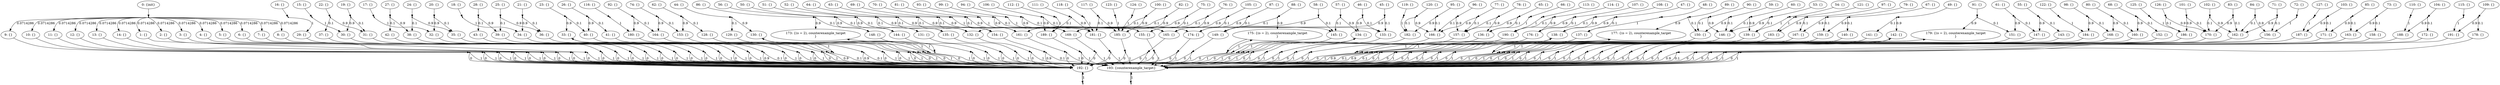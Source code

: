 digraph model {
	0 [ label = "0: {init}" ];
	1 [ label = "1: {}" ];
	2 [ label = "2: {}" ];
	3 [ label = "3: {}" ];
	4 [ label = "4: {}" ];
	5 [ label = "5: {}" ];
	6 [ label = "6: {}" ];
	7 [ label = "7: {}" ];
	8 [ label = "8: {}" ];
	9 [ label = "9: {}" ];
	10 [ label = "10: {}" ];
	11 [ label = "11: {}" ];
	12 [ label = "12: {}" ];
	13 [ label = "13: {}" ];
	14 [ label = "14: {}" ];
	15 [ label = "15: {}" ];
	16 [ label = "16: {}" ];
	17 [ label = "17: {}" ];
	18 [ label = "18: {}" ];
	19 [ label = "19: {}" ];
	20 [ label = "20: {}" ];
	21 [ label = "21: {}" ];
	22 [ label = "22: {}" ];
	23 [ label = "23: {}" ];
	24 [ label = "24: {}" ];
	25 [ label = "25: {}" ];
	26 [ label = "26: {}" ];
	27 [ label = "27: {}" ];
	28 [ label = "28: {}" ];
	29 [ label = "29: {}" ];
	30 [ label = "30: {}" ];
	31 [ label = "31: {}" ];
	32 [ label = "32: {}" ];
	33 [ label = "33: {}" ];
	34 [ label = "34: {}" ];
	35 [ label = "35: {}" ];
	36 [ label = "36: {}" ];
	37 [ label = "37: {}" ];
	38 [ label = "38: {}" ];
	39 [ label = "39: {}" ];
	40 [ label = "40: {}" ];
	41 [ label = "41: {}" ];
	42 [ label = "42: {}" ];
	43 [ label = "43: {}" ];
	44 [ label = "44: {}" ];
	45 [ label = "45: {}" ];
	46 [ label = "46: {}" ];
	47 [ label = "47: {}" ];
	48 [ label = "48: {}" ];
	49 [ label = "49: {}" ];
	50 [ label = "50: {}" ];
	51 [ label = "51: {}" ];
	52 [ label = "52: {}" ];
	53 [ label = "53: {}" ];
	54 [ label = "54: {}" ];
	55 [ label = "55: {}" ];
	56 [ label = "56: {}" ];
	57 [ label = "57: {}" ];
	58 [ label = "58: {}" ];
	59 [ label = "59: {}" ];
	60 [ label = "60: {}" ];
	61 [ label = "61: {}" ];
	62 [ label = "62: {}" ];
	63 [ label = "63: {}" ];
	64 [ label = "64: {}" ];
	65 [ label = "65: {}" ];
	66 [ label = "66: {}" ];
	67 [ label = "67: {}" ];
	68 [ label = "68: {}" ];
	69 [ label = "69: {}" ];
	70 [ label = "70: {}" ];
	71 [ label = "71: {}" ];
	72 [ label = "72: {}" ];
	73 [ label = "73: {}" ];
	74 [ label = "74: {}" ];
	75 [ label = "75: {}" ];
	76 [ label = "76: {}" ];
	77 [ label = "77: {}" ];
	78 [ label = "78: {}" ];
	79 [ label = "79: {}" ];
	80 [ label = "80: {}" ];
	81 [ label = "81: {}" ];
	82 [ label = "82: {}" ];
	83 [ label = "83: {}" ];
	84 [ label = "84: {}" ];
	85 [ label = "85: {}" ];
	86 [ label = "86: {}" ];
	87 [ label = "87: {}" ];
	88 [ label = "88: {}" ];
	89 [ label = "89: {}" ];
	90 [ label = "90: {}" ];
	91 [ label = "91: {}" ];
	92 [ label = "92: {}" ];
	93 [ label = "93: {}" ];
	94 [ label = "94: {}" ];
	95 [ label = "95: {}" ];
	96 [ label = "96: {}" ];
	97 [ label = "97: {}" ];
	98 [ label = "98: {}" ];
	99 [ label = "99: {}" ];
	100 [ label = "100: {}" ];
	101 [ label = "101: {}" ];
	102 [ label = "102: {}" ];
	103 [ label = "103: {}" ];
	104 [ label = "104: {}" ];
	105 [ label = "105: {}" ];
	106 [ label = "106: {}" ];
	107 [ label = "107: {}" ];
	108 [ label = "108: {}" ];
	109 [ label = "109: {}" ];
	110 [ label = "110: {}" ];
	111 [ label = "111: {}" ];
	112 [ label = "112: {}" ];
	113 [ label = "113: {}" ];
	114 [ label = "114: {}" ];
	115 [ label = "115: {}" ];
	116 [ label = "116: {}" ];
	117 [ label = "117: {}" ];
	118 [ label = "118: {}" ];
	119 [ label = "119: {}" ];
	120 [ label = "120: {}" ];
	121 [ label = "121: {}" ];
	122 [ label = "122: {}" ];
	123 [ label = "123: {}" ];
	124 [ label = "124: {}" ];
	125 [ label = "125: {}" ];
	126 [ label = "126: {}" ];
	127 [ label = "127: {}" ];
	128 [ label = "128: {}" ];
	129 [ label = "129: {}" ];
	130 [ label = "130: {}" ];
	131 [ label = "131: {}" ];
	132 [ label = "132: {}" ];
	133 [ label = "133: {}" ];
	134 [ label = "134: {}" ];
	135 [ label = "135: {}" ];
	136 [ label = "136: {}" ];
	137 [ label = "137: {}" ];
	138 [ label = "138: {}" ];
	139 [ label = "139: {}" ];
	140 [ label = "140: {}" ];
	141 [ label = "141: {}" ];
	142 [ label = "142: {}" ];
	143 [ label = "143: {}" ];
	144 [ label = "144: {}" ];
	145 [ label = "145: {}" ];
	146 [ label = "146: {}" ];
	147 [ label = "147: {}" ];
	148 [ label = "148: {}" ];
	149 [ label = "149: {}" ];
	150 [ label = "150: {}" ];
	151 [ label = "151: {}" ];
	152 [ label = "152: {}" ];
	153 [ label = "153: {}" ];
	154 [ label = "154: {}" ];
	155 [ label = "155: {}" ];
	156 [ label = "156: {}" ];
	157 [ label = "157: {}" ];
	158 [ label = "158: {}" ];
	159 [ label = "159: {}" ];
	160 [ label = "160: {}" ];
	161 [ label = "161: {}" ];
	162 [ label = "162: {}" ];
	163 [ label = "163: {}" ];
	164 [ label = "164: {}" ];
	165 [ label = "165: {}" ];
	166 [ label = "166: {}" ];
	167 [ label = "167: {}" ];
	168 [ label = "168: {}" ];
	169 [ label = "169: {}" ];
	170 [ label = "170: {}" ];
	171 [ label = "171: {}" ];
	172 [ label = "172: {}" ];
	173 [ label = "173: {(o = 2), counterexample_target
}" ];
	174 [ label = "174: {}" ];
	175 [ label = "175: {(o = 2), counterexample_target
}" ];
	176 [ label = "176: {}" ];
	177 [ label = "177: {(o = 2), counterexample_target
}" ];
	178 [ label = "178: {}" ];
	179 [ label = "179: {(o = 2), counterexample_target
}" ];
	180 [ label = "180: {}" ];
	181 [ label = "181: {}" ];
	182 [ label = "182: {}" ];
	183 [ label = "183: {}" ];
	184 [ label = "184: {}" ];
	185 [ label = "185: {}" ];
	186 [ label = "186: {}" ];
	187 [ label = "187: {}" ];
	188 [ label = "188: {}" ];
	189 [ label = "189: {}" ];
	190 [ label = "190: {}" ];
	191 [ label = "191: {}" ];
	192 [ label = "192: {}" ];
	193 [ label = "193: {counterexample_target}" ];
	"0c0" [shape = "point"];
	0 -> "0c0";
	"0c0" -> 1 [ label= "0.0714286" ];
	"0c0" -> 2 [ label= "0.0714286" ];
	"0c0" -> 3 [ label= "0.0714286" ];
	"0c0" -> 4 [ label= "0.0714286" ];
	"0c0" -> 5 [ label= "0.0714286" ];
	"0c0" -> 6 [ label= "0.0714286" ];
	"0c0" -> 7 [ label= "0.0714286" ];
	"0c0" -> 8 [ label= "0.0714286" ];
	"0c0" -> 9 [ label= "0.0714286" ];
	"0c0" -> 10 [ label= "0.0714286" ];
	"0c0" -> 11 [ label= "0.0714286" ];
	"0c0" -> 12 [ label= "0.0714286" ];
	"0c0" -> 13 [ label= "0.0714286" ];
	"0c0" -> 14 [ label= "0.0714286" ];
	"1c0" [shape = "point"];
	1 -> "1c0";
	"1c0" -> 192 [ label= "0" ];
	"1c0" -> 193 [ label= "1" ];
	"2c0" [shape = "point"];
	2 -> "2c0";
	"2c0" -> 192 [ label= "0" ];
	"2c0" -> 193 [ label= "1" ];
	"3c0" [shape = "point"];
	3 -> "3c0";
	"3c0" -> 192 [ label= "0" ];
	"3c0" -> 193 [ label= "1" ];
	"4c0" [shape = "point"];
	4 -> "4c0";
	"4c0" -> 192 [ label= "0" ];
	"4c0" -> 193 [ label= "1" ];
	"5c0" [shape = "point"];
	5 -> "5c0";
	"5c0" -> 192 [ label= "0" ];
	"5c0" -> 193 [ label= "1" ];
	"6c0" [shape = "point"];
	6 -> "6c0";
	"6c0" -> 192 [ label= "0" ];
	"6c0" -> 193 [ label= "1" ];
	"7c0" [shape = "point"];
	7 -> "7c0";
	"7c0" -> 192 [ label= "0" ];
	"7c0" -> 193 [ label= "1" ];
	"8c0" [shape = "point"];
	8 -> "8c0";
	"8c0" -> 192 [ label= "0" ];
	"8c0" -> 193 [ label= "1" ];
	"9c0" [shape = "point"];
	9 -> "9c0";
	"9c0" -> 192 [ label= "0" ];
	"9c0" -> 193 [ label= "1" ];
	"10c0" [shape = "point"];
	10 -> "10c0";
	"10c0" -> 192 [ label= "0" ];
	"10c0" -> 193 [ label= "1" ];
	"11c0" [shape = "point"];
	11 -> "11c0";
	"11c0" -> 192 [ label= "0" ];
	"11c0" -> 193 [ label= "1" ];
	"12c0" [shape = "point"];
	12 -> "12c0";
	"12c0" -> 192 [ label= "0" ];
	"12c0" -> 193 [ label= "1" ];
	"13c0" [shape = "point"];
	13 -> "13c0";
	"13c0" -> 192 [ label= "0" ];
	"13c0" -> 193 [ label= "1" ];
	"14c0" [shape = "point"];
	14 -> "14c0";
	"14c0" -> 192 [ label= "0" ];
	"14c0" -> 193 [ label= "1" ];
	"15c0" [shape = "point"];
	15 -> "15c0";
	"15c0" -> 30 [ label= "1" ];
	"16c0" [shape = "point"];
	16 -> "16c0";
	"16c0" -> 29 [ label= "1" ];
	"17c0" [shape = "point"];
	17 -> "17c0";
	"17c0" -> 32 [ label= "1" ];
	"18c0" [shape = "point"];
	18 -> "18c0";
	"18c0" -> 34 [ label= "1" ];
	"19c0" [shape = "point"];
	19 -> "19c0";
	"19c0" -> 30 [ label= "0.9" ];
	"19c0" -> 31 [ label= "0.1" ];
	"20c0" [shape = "point"];
	20 -> "20c0";
	"20c0" -> 32 [ label= "0.9" ];
	"20c0" -> 35 [ label= "0.1" ];
	"21c0" [shape = "point"];
	21 -> "21c0";
	"21c0" -> 34 [ label= "0.9" ];
	"21c0" -> 36 [ label= "0.1" ];
	"22c0" [shape = "point"];
	22 -> "22c0";
	"22c0" -> 31 [ label= "0.9" ];
	"22c0" -> 37 [ label= "0.1" ];
	"23c0" [shape = "point"];
	23 -> "23c0";
	"23c0" -> 33 [ label= "0.9" ];
	"23c0" -> 40 [ label= "0.1" ];
	"24c0" [shape = "point"];
	24 -> "24c0";
	"24c0" -> 35 [ label= "0.9" ];
	"24c0" -> 38 [ label= "0.1" ];
	"25c0" [shape = "point"];
	25 -> "25c0";
	"25c0" -> 36 [ label= "0.9" ];
	"25c0" -> 39 [ label= "0.1" ];
	"26c0" [shape = "point"];
	26 -> "26c0";
	"26c0" -> 40 [ label= "0.9" ];
	"26c0" -> 41 [ label= "0.1" ];
	"27c0" [shape = "point"];
	27 -> "27c0";
	"27c0" -> 38 [ label= "0.9" ];
	"27c0" -> 42 [ label= "0.1" ];
	"28c0" [shape = "point"];
	28 -> "28c0";
	"28c0" -> 39 [ label= "0.9" ];
	"28c0" -> 43 [ label= "0.1" ];
	"29c0" [shape = "point"];
	29 -> "29c0";
	"29c0" -> 192 [ label= "0" ];
	"29c0" -> 193 [ label= "1" ];
	"30c0" [shape = "point"];
	30 -> "30c0";
	"30c0" -> 192 [ label= "0" ];
	"30c0" -> 193 [ label= "1" ];
	"31c0" [shape = "point"];
	31 -> "31c0";
	"31c0" -> 192 [ label= "0" ];
	"31c0" -> 193 [ label= "1" ];
	"32c0" [shape = "point"];
	32 -> "32c0";
	"32c0" -> 192 [ label= "0.9" ];
	"32c0" -> 193 [ label= "0.1" ];
	"33c0" [shape = "point"];
	33 -> "33c0";
	"33c0" -> 33 [ label= "1" ];
	"34c0" [shape = "point"];
	34 -> "34c0";
	"34c0" -> 192 [ label= "0" ];
	"34c0" -> 193 [ label= "1" ];
	"35c0" [shape = "point"];
	35 -> "35c0";
	"35c0" -> 192 [ label= "0" ];
	"35c0" -> 193 [ label= "1" ];
	"36c0" [shape = "point"];
	36 -> "36c0";
	"36c0" -> 192 [ label= "0.9" ];
	"36c0" -> 193 [ label= "0.1" ];
	"37c0" [shape = "point"];
	37 -> "37c0";
	"37c0" -> 192 [ label= "0" ];
	"37c0" -> 193 [ label= "1" ];
	"38c0" [shape = "point"];
	38 -> "38c0";
	"38c0" -> 192 [ label= "0" ];
	"38c0" -> 193 [ label= "1" ];
	"39c0" [shape = "point"];
	39 -> "39c0";
	"39c0" -> 192 [ label= "0" ];
	"39c0" -> 193 [ label= "1" ];
	"40c0" [shape = "point"];
	40 -> "40c0";
	"40c0" -> 192 [ label= "0.9" ];
	"40c0" -> 193 [ label= "0.1" ];
	"41c0" [shape = "point"];
	41 -> "41c0";
	"41c0" -> 192 [ label= "0" ];
	"41c0" -> 193 [ label= "1" ];
	"42c0" [shape = "point"];
	42 -> "42c0";
	"42c0" -> 192 [ label= "0" ];
	"42c0" -> 193 [ label= "1" ];
	"43c0" [shape = "point"];
	43 -> "43c0";
	"43c0" -> 192 [ label= "0" ];
	"43c0" -> 193 [ label= "1" ];
	"44c0" [shape = "point"];
	44 -> "44c0";
	"44c0" -> 129 [ label= "0.1" ];
	"44c0" -> 130 [ label= "0.9" ];
	"45c0" [shape = "point"];
	45 -> "45c0";
	"45c0" -> 132 [ label= "0.9" ];
	"45c0" -> 133 [ label= "0.1" ];
	"46c0" [shape = "point"];
	46 -> "46c0";
	"46c0" -> 133 [ label= "0.1" ];
	"46c0" -> 134 [ label= "0.9" ];
	"47c0" [shape = "point"];
	47 -> "47c0";
	"47c0" -> 137 [ label= "0.1" ];
	"47c0" -> 138 [ label= "0.9" ];
	"48c0" [shape = "point"];
	48 -> "48c0";
	"48c0" -> 137 [ label= "1" ];
	"49c0" [shape = "point"];
	49 -> "49c0";
	"49c0" -> 141 [ label= "0.1" ];
	"49c0" -> 142 [ label= "0.9" ];
	"50c0" [shape = "point"];
	50 -> "50c0";
	"50c0" -> 131 [ label= "0.1" ];
	"50c0" -> 144 [ label= "0.9" ];
	"51c0" [shape = "point"];
	51 -> "51c0";
	"51c0" -> 133 [ label= "0.9" ];
	"51c0" -> 135 [ label= "0.1" ];
	"52c0" [shape = "point"];
	52 -> "52c0";
	"52c0" -> 135 [ label= "0.1" ];
	"52c0" -> 145 [ label= "0.9" ];
	"53c0" [shape = "point"];
	53 -> "53c0";
	"53c0" -> 139 [ label= "0.1" ];
	"53c0" -> 146 [ label= "0.9" ];
	"54c0" [shape = "point"];
	54 -> "54c0";
	"54c0" -> 139 [ label= "1" ];
	"55c0" [shape = "point"];
	55 -> "55c0";
	"55c0" -> 143 [ label= "0.1" ];
	"55c0" -> 147 [ label= "0.9" ];
	"56c0" [shape = "point"];
	56 -> "56c0";
	"56c0" -> 144 [ label= "0.1" ];
	"56c0" -> 148 [ label= "0.9" ];
	"57c0" [shape = "point"];
	57 -> "57c0";
	"57c0" -> 134 [ label= "0.9" ];
	"57c0" -> 145 [ label= "0.1" ];
	"58c0" [shape = "point"];
	58 -> "58c0";
	"58c0" -> 145 [ label= "0.1" ];
	"58c0" -> 149 [ label= "0.9" ];
	"59c0" [shape = "point"];
	59 -> "59c0";
	"59c0" -> 146 [ label= "0.1" ];
	"59c0" -> 150 [ label= "0.9" ];
	"60c0" [shape = "point"];
	60 -> "60c0";
	"60c0" -> 139 [ label= "0.9" ];
	"60c0" -> 146 [ label= "0.1" ];
	"61c0" [shape = "point"];
	61 -> "61c0";
	"61c0" -> 147 [ label= "0.1" ];
	"61c0" -> 151 [ label= "0.9" ];
	"62c0" [shape = "point"];
	62 -> "62c0";
	"62c0" -> 128 [ label= "0.1" ];
	"62c0" -> 153 [ label= "0.9" ];
	"63c0" [shape = "point"];
	63 -> "63c0";
	"63c0" -> 132 [ label= "0.1" ];
	"63c0" -> 154 [ label= "0.9" ];
	"64c0" [shape = "point"];
	64 -> "64c0";
	"64c0" -> 132 [ label= "0.1" ];
	"64c0" -> 155 [ label= "0.9" ];
	"65c0" [shape = "point"];
	65 -> "65c0";
	"65c0" -> 136 [ label= "0.1" ];
	"65c0" -> 157 [ label= "0.9" ];
	"66c0" [shape = "point"];
	66 -> "66c0";
	"66c0" -> 136 [ label= "1" ];
	"67c0" [shape = "point"];
	67 -> "67c0";
	"67c0" -> 140 [ label= "0.1" ];
	"67c0" -> 159 [ label= "0.9" ];
	"68c0" [shape = "point"];
	68 -> "68c0";
	"68c0" -> 152 [ label= "0.1" ];
	"68c0" -> 160 [ label= "0.9" ];
	"69c0" [shape = "point"];
	69 -> "69c0";
	"69c0" -> 154 [ label= "1" ];
	"70c0" [shape = "point"];
	70 -> "70c0";
	"70c0" -> 154 [ label= "0.1" ];
	"70c0" -> 161 [ label= "0.9" ];
	"71c0" [shape = "point"];
	71 -> "71c0";
	"71c0" -> 156 [ label= "0.1" ];
	"71c0" -> 162 [ label= "0.9" ];
	"72c0" [shape = "point"];
	72 -> "72c0";
	"72c0" -> 156 [ label= "1" ];
	"73c0" [shape = "point"];
	73 -> "73c0";
	"73c0" -> 158 [ label= "0.1" ];
	"73c0" -> 163 [ label= "0.9" ];
	"74c0" [shape = "point"];
	74 -> "74c0";
	"74c0" -> 153 [ label= "0.1" ];
	"74c0" -> 164 [ label= "0.9" ];
	"75c0" [shape = "point"];
	75 -> "75c0";
	"75c0" -> 155 [ label= "0.1" ];
	"75c0" -> 161 [ label= "0.9" ];
	"76c0" [shape = "point"];
	76 -> "76c0";
	"76c0" -> 155 [ label= "0.1" ];
	"76c0" -> 165 [ label= "0.9" ];
	"77c0" [shape = "point"];
	77 -> "77c0";
	"77c0" -> 157 [ label= "0.1" ];
	"77c0" -> 166 [ label= "0.9" ];
	"78c0" [shape = "point"];
	78 -> "78c0";
	"78c0" -> 136 [ label= "0.9" ];
	"78c0" -> 157 [ label= "0.1" ];
	"79c0" [shape = "point"];
	79 -> "79c0";
	"79c0" -> 159 [ label= "0.1" ];
	"79c0" -> 167 [ label= "0.9" ];
	"80c0" [shape = "point"];
	80 -> "80c0";
	"80c0" -> 160 [ label= "0.1" ];
	"80c0" -> 168 [ label= "0.9" ];
	"81c0" [shape = "point"];
	81 -> "81c0";
	"81c0" -> 161 [ label= "1" ];
	"82c0" [shape = "point"];
	82 -> "82c0";
	"82c0" -> 161 [ label= "0.1" ];
	"82c0" -> 169 [ label= "0.9" ];
	"83c0" [shape = "point"];
	83 -> "83c0";
	"83c0" -> 162 [ label= "0.1" ];
	"83c0" -> 170 [ label= "0.9" ];
	"84c0" [shape = "point"];
	84 -> "84c0";
	"84c0" -> 156 [ label= "0.9" ];
	"84c0" -> 162 [ label= "0.1" ];
	"85c0" [shape = "point"];
	85 -> "85c0";
	"85c0" -> 163 [ label= "0.1" ];
	"85c0" -> 171 [ label= "0.9" ];
	"86c0" [shape = "point"];
	86 -> "86c0";
	"86c0" -> 148 [ label= "0.1" ];
	"86c0" -> 173 [ label= "0.9" ];
	"87c0" [shape = "point"];
	87 -> "87c0";
	"87c0" -> 149 [ label= "0.1" ];
	"87c0" -> 174 [ label= "0.9" ];
	"88c0" [shape = "point"];
	88 -> "88c0";
	"88c0" -> 149 [ label= "0.1" ];
	"88c0" -> 175 [ label= "0.9" ];
	"89c0" [shape = "point"];
	89 -> "89c0";
	"89c0" -> 150 [ label= "0.1" ];
	"89c0" -> 177 [ label= "0.9" ];
	"90c0" [shape = "point"];
	90 -> "90c0";
	"90c0" -> 146 [ label= "0.9" ];
	"90c0" -> 150 [ label= "0.1" ];
	"91c0" [shape = "point"];
	91 -> "91c0";
	"91c0" -> 151 [ label= "0.1" ];
	"91c0" -> 179 [ label= "0.9" ];
	"92c0" [shape = "point"];
	92 -> "92c0";
	"92c0" -> 164 [ label= "0.1" ];
	"92c0" -> 180 [ label= "0.9" ];
	"93c0" [shape = "point"];
	93 -> "93c0";
	"93c0" -> 165 [ label= "0.1" ];
	"93c0" -> 169 [ label= "0.9" ];
	"94c0" [shape = "point"];
	94 -> "94c0";
	"94c0" -> 165 [ label= "0.1" ];
	"94c0" -> 181 [ label= "0.9" ];
	"95c0" [shape = "point"];
	95 -> "95c0";
	"95c0" -> 166 [ label= "0.1" ];
	"95c0" -> 182 [ label= "0.9" ];
	"96c0" [shape = "point"];
	96 -> "96c0";
	"96c0" -> 157 [ label= "0.9" ];
	"96c0" -> 166 [ label= "0.1" ];
	"97c0" [shape = "point"];
	97 -> "97c0";
	"97c0" -> 167 [ label= "0.1" ];
	"97c0" -> 183 [ label= "0.9" ];
	"98c0" [shape = "point"];
	98 -> "98c0";
	"98c0" -> 168 [ label= "0.1" ];
	"98c0" -> 184 [ label= "0.9" ];
	"99c0" [shape = "point"];
	99 -> "99c0";
	"99c0" -> 169 [ label= "1" ];
	"100c0" [shape = "point"];
	100 -> "100c0";
	"100c0" -> 169 [ label= "0.1" ];
	"100c0" -> 185 [ label= "0.9" ];
	"101c0" [shape = "point"];
	101 -> "101c0";
	"101c0" -> 170 [ label= "0.1" ];
	"101c0" -> 186 [ label= "0.9" ];
	"102c0" [shape = "point"];
	102 -> "102c0";
	"102c0" -> 162 [ label= "0.9" ];
	"102c0" -> 170 [ label= "0.1" ];
	"103c0" [shape = "point"];
	103 -> "103c0";
	"103c0" -> 171 [ label= "0.1" ];
	"103c0" -> 187 [ label= "0.9" ];
	"104c0" [shape = "point"];
	104 -> "104c0";
	"104c0" -> 172 [ label= "0.1" ];
	"104c0" -> 188 [ label= "0.9" ];
	"105c0" [shape = "point"];
	105 -> "105c0";
	"105c0" -> 165 [ label= "0.9" ];
	"105c0" -> 174 [ label= "0.1" ];
	"106c0" [shape = "point"];
	106 -> "106c0";
	"106c0" -> 174 [ label= "0.1" ];
	"106c0" -> 189 [ label= "0.9" ];
	"107c0" [shape = "point"];
	107 -> "107c0";
	"107c0" -> 176 [ label= "0.1" ];
	"107c0" -> 190 [ label= "0.9" ];
	"108c0" [shape = "point"];
	108 -> "108c0";
	"108c0" -> 138 [ label= "0.9" ];
	"108c0" -> 176 [ label= "0.1" ];
	"109c0" [shape = "point"];
	109 -> "109c0";
	"109c0" -> 178 [ label= "0.1" ];
	"109c0" -> 191 [ label= "0.9" ];
	"110c0" [shape = "point"];
	110 -> "110c0";
	"110c0" -> 188 [ label= "1" ];
	"111c0" [shape = "point"];
	111 -> "111c0";
	"111c0" -> 181 [ label= "0.9" ];
	"111c0" -> 189 [ label= "0.1" ];
	"112c0" [shape = "point"];
	112 -> "112c0";
	"112c0" -> 189 [ label= "1" ];
	"113c0" [shape = "point"];
	113 -> "113c0";
	"113c0" -> 190 [ label= "1" ];
	"114c0" [shape = "point"];
	114 -> "114c0";
	"114c0" -> 176 [ label= "0.9" ];
	"114c0" -> 190 [ label= "0.1" ];
	"115c0" [shape = "point"];
	115 -> "115c0";
	"115c0" -> 191 [ label= "1" ];
	"116c0" [shape = "point"];
	116 -> "116c0";
	"116c0" -> 180 [ label= "1" ];
	"117c0" [shape = "point"];
	117 -> "117c0";
	"117c0" -> 181 [ label= "0.1" ];
	"117c0" -> 185 [ label= "0.9" ];
	"118c0" [shape = "point"];
	118 -> "118c0";
	"118c0" -> 181 [ label= "1" ];
	"119c0" [shape = "point"];
	119 -> "119c0";
	"119c0" -> 182 [ label= "1" ];
	"120c0" [shape = "point"];
	120 -> "120c0";
	"120c0" -> 166 [ label= "0.9" ];
	"120c0" -> 182 [ label= "0.1" ];
	"121c0" [shape = "point"];
	121 -> "121c0";
	"121c0" -> 183 [ label= "1" ];
	"122c0" [shape = "point"];
	122 -> "122c0";
	"122c0" -> 184 [ label= "1" ];
	"123c0" [shape = "point"];
	123 -> "123c0";
	"123c0" -> 185 [ label= "1" ];
	"124c0" [shape = "point"];
	124 -> "124c0";
	"124c0" -> 185 [ label= "1" ];
	"125c0" [shape = "point"];
	125 -> "125c0";
	"125c0" -> 186 [ label= "1" ];
	"126c0" [shape = "point"];
	126 -> "126c0";
	"126c0" -> 170 [ label= "0.9" ];
	"126c0" -> 186 [ label= "0.1" ];
	"127c0" [shape = "point"];
	127 -> "127c0";
	"127c0" -> 187 [ label= "1" ];
	"128c0" [shape = "point"];
	128 -> "128c0";
	"128c0" -> 192 [ label= "0" ];
	"128c0" -> 193 [ label= "1" ];
	"129c0" [shape = "point"];
	129 -> "129c0";
	"129c0" -> 192 [ label= "0" ];
	"129c0" -> 193 [ label= "1" ];
	"130c0" [shape = "point"];
	130 -> "130c0";
	"130c0" -> 130 [ label= "1" ];
	"131c0" [shape = "point"];
	131 -> "131c0";
	"131c0" -> 192 [ label= "0" ];
	"131c0" -> 193 [ label= "1" ];
	"132c0" [shape = "point"];
	132 -> "132c0";
	"132c0" -> 192 [ label= "0" ];
	"132c0" -> 193 [ label= "1" ];
	"133c0" [shape = "point"];
	133 -> "133c0";
	"133c0" -> 192 [ label= "0" ];
	"133c0" -> 193 [ label= "1" ];
	"134c0" [shape = "point"];
	134 -> "134c0";
	"134c0" -> 134 [ label= "1" ];
	"135c0" [shape = "point"];
	135 -> "135c0";
	"135c0" -> 192 [ label= "0" ];
	"135c0" -> 193 [ label= "1" ];
	"136c0" [shape = "point"];
	136 -> "136c0";
	"136c0" -> 192 [ label= "0" ];
	"136c0" -> 193 [ label= "1" ];
	"137c0" [shape = "point"];
	137 -> "137c0";
	"137c0" -> 192 [ label= "0" ];
	"137c0" -> 193 [ label= "1" ];
	"138c0" [shape = "point"];
	138 -> "138c0";
	"138c0" -> 138 [ label= "1" ];
	"139c0" [shape = "point"];
	139 -> "139c0";
	"139c0" -> 192 [ label= "0" ];
	"139c0" -> 193 [ label= "1" ];
	"140c0" [shape = "point"];
	140 -> "140c0";
	"140c0" -> 192 [ label= "0" ];
	"140c0" -> 193 [ label= "1" ];
	"141c0" [shape = "point"];
	141 -> "141c0";
	"141c0" -> 192 [ label= "0" ];
	"141c0" -> 193 [ label= "1" ];
	"142c0" [shape = "point"];
	142 -> "142c0";
	"142c0" -> 142 [ label= "1" ];
	"143c0" [shape = "point"];
	143 -> "143c0";
	"143c0" -> 192 [ label= "0" ];
	"143c0" -> 193 [ label= "1" ];
	"144c0" [shape = "point"];
	144 -> "144c0";
	"144c0" -> 192 [ label= "0" ];
	"144c0" -> 193 [ label= "1" ];
	"145c0" [shape = "point"];
	145 -> "145c0";
	"145c0" -> 192 [ label= "0" ];
	"145c0" -> 193 [ label= "1" ];
	"146c0" [shape = "point"];
	146 -> "146c0";
	"146c0" -> 192 [ label= "0.9" ];
	"146c0" -> 193 [ label= "0.1" ];
	"147c0" [shape = "point"];
	147 -> "147c0";
	"147c0" -> 192 [ label= "0" ];
	"147c0" -> 193 [ label= "1" ];
	"148c0" [shape = "point"];
	148 -> "148c0";
	"148c0" -> 192 [ label= "0" ];
	"148c0" -> 193 [ label= "1" ];
	"149c0" [shape = "point"];
	149 -> "149c0";
	"149c0" -> 192 [ label= "0" ];
	"149c0" -> 193 [ label= "1" ];
	"150c0" [shape = "point"];
	150 -> "150c0";
	"150c0" -> 192 [ label= "0.9" ];
	"150c0" -> 193 [ label= "0.1" ];
	"151c0" [shape = "point"];
	151 -> "151c0";
	"151c0" -> 192 [ label= "0" ];
	"151c0" -> 193 [ label= "1" ];
	"152c0" [shape = "point"];
	152 -> "152c0";
	"152c0" -> 192 [ label= "0" ];
	"152c0" -> 193 [ label= "1" ];
	"153c0" [shape = "point"];
	153 -> "153c0";
	"153c0" -> 192 [ label= "0" ];
	"153c0" -> 193 [ label= "1" ];
	"154c0" [shape = "point"];
	154 -> "154c0";
	"154c0" -> 192 [ label= "0.9" ];
	"154c0" -> 193 [ label= "0.1" ];
	"155c0" [shape = "point"];
	155 -> "155c0";
	"155c0" -> 192 [ label= "0" ];
	"155c0" -> 193 [ label= "1" ];
	"156c0" [shape = "point"];
	156 -> "156c0";
	"156c0" -> 192 [ label= "0" ];
	"156c0" -> 193 [ label= "1" ];
	"157c0" [shape = "point"];
	157 -> "157c0";
	"157c0" -> 192 [ label= "0" ];
	"157c0" -> 193 [ label= "1" ];
	"158c0" [shape = "point"];
	158 -> "158c0";
	"158c0" -> 192 [ label= "0.9" ];
	"158c0" -> 193 [ label= "0.1" ];
	"159c0" [shape = "point"];
	159 -> "159c0";
	"159c0" -> 192 [ label= "0" ];
	"159c0" -> 193 [ label= "1" ];
	"160c0" [shape = "point"];
	160 -> "160c0";
	"160c0" -> 192 [ label= "0" ];
	"160c0" -> 193 [ label= "1" ];
	"161c0" [shape = "point"];
	161 -> "161c0";
	"161c0" -> 192 [ label= "0" ];
	"161c0" -> 193 [ label= "1" ];
	"162c0" [shape = "point"];
	162 -> "162c0";
	"162c0" -> 192 [ label= "0" ];
	"162c0" -> 193 [ label= "1" ];
	"163c0" [shape = "point"];
	163 -> "163c0";
	"163c0" -> 192 [ label= "0" ];
	"163c0" -> 193 [ label= "1" ];
	"164c0" [shape = "point"];
	164 -> "164c0";
	"164c0" -> 192 [ label= "0" ];
	"164c0" -> 193 [ label= "1" ];
	"165c0" [shape = "point"];
	165 -> "165c0";
	"165c0" -> 192 [ label= "0" ];
	"165c0" -> 193 [ label= "1" ];
	"166c0" [shape = "point"];
	166 -> "166c0";
	"166c0" -> 192 [ label= "0" ];
	"166c0" -> 193 [ label= "1" ];
	"167c0" [shape = "point"];
	167 -> "167c0";
	"167c0" -> 192 [ label= "0" ];
	"167c0" -> 193 [ label= "1" ];
	"168c0" [shape = "point"];
	168 -> "168c0";
	"168c0" -> 192 [ label= "0" ];
	"168c0" -> 193 [ label= "1" ];
	"169c0" [shape = "point"];
	169 -> "169c0";
	"169c0" -> 192 [ label= "0" ];
	"169c0" -> 193 [ label= "1" ];
	"170c0" [shape = "point"];
	170 -> "170c0";
	"170c0" -> 192 [ label= "0" ];
	"170c0" -> 193 [ label= "1" ];
	"171c0" [shape = "point"];
	171 -> "171c0";
	"171c0" -> 192 [ label= "0" ];
	"171c0" -> 193 [ label= "1" ];
	"172c0" [shape = "point"];
	172 -> "172c0";
	"172c0" -> 192 [ label= "0" ];
	"172c0" -> 193 [ label= "1" ];
	"173c0" [shape = "point"];
	173 -> "173c0";
	"173c0" -> 173 [ label= "1" ];
	"174c0" [shape = "point"];
	174 -> "174c0";
	"174c0" -> 192 [ label= "0" ];
	"174c0" -> 193 [ label= "1" ];
	"175c0" [shape = "point"];
	175 -> "175c0";
	"175c0" -> 175 [ label= "1" ];
	"176c0" [shape = "point"];
	176 -> "176c0";
	"176c0" -> 192 [ label= "0" ];
	"176c0" -> 193 [ label= "1" ];
	"177c0" [shape = "point"];
	177 -> "177c0";
	"177c0" -> 177 [ label= "1" ];
	"178c0" [shape = "point"];
	178 -> "178c0";
	"178c0" -> 192 [ label= "0" ];
	"178c0" -> 193 [ label= "1" ];
	"179c0" [shape = "point"];
	179 -> "179c0";
	"179c0" -> 179 [ label= "1" ];
	"180c0" [shape = "point"];
	180 -> "180c0";
	"180c0" -> 192 [ label= "0" ];
	"180c0" -> 193 [ label= "1" ];
	"181c0" [shape = "point"];
	181 -> "181c0";
	"181c0" -> 192 [ label= "0" ];
	"181c0" -> 193 [ label= "1" ];
	"182c0" [shape = "point"];
	182 -> "182c0";
	"182c0" -> 192 [ label= "0" ];
	"182c0" -> 193 [ label= "1" ];
	"183c0" [shape = "point"];
	183 -> "183c0";
	"183c0" -> 192 [ label= "0" ];
	"183c0" -> 193 [ label= "1" ];
	"184c0" [shape = "point"];
	184 -> "184c0";
	"184c0" -> 192 [ label= "0" ];
	"184c0" -> 193 [ label= "1" ];
	"185c0" [shape = "point"];
	185 -> "185c0";
	"185c0" -> 192 [ label= "0" ];
	"185c0" -> 193 [ label= "1" ];
	"186c0" [shape = "point"];
	186 -> "186c0";
	"186c0" -> 192 [ label= "0" ];
	"186c0" -> 193 [ label= "1" ];
	"187c0" [shape = "point"];
	187 -> "187c0";
	"187c0" -> 192 [ label= "0" ];
	"187c0" -> 193 [ label= "1" ];
	"188c0" [shape = "point"];
	188 -> "188c0";
	"188c0" -> 192 [ label= "0" ];
	"188c0" -> 193 [ label= "1" ];
	"189c0" [shape = "point"];
	189 -> "189c0";
	"189c0" -> 192 [ label= "0" ];
	"189c0" -> 193 [ label= "1" ];
	"190c0" [shape = "point"];
	190 -> "190c0";
	"190c0" -> 192 [ label= "0" ];
	"190c0" -> 193 [ label= "1" ];
	"191c0" [shape = "point"];
	191 -> "191c0";
	"191c0" -> 192 [ label= "0" ];
	"191c0" -> 193 [ label= "1" ];
	"192c0" [shape = "point"];
	192 -> "192c0";
	"192c0" -> 192 [ label= "1" ];
	"193c0" [shape = "point"];
	193 -> "193c0";
	"193c0" -> 193 [ label= "1" ];
}
